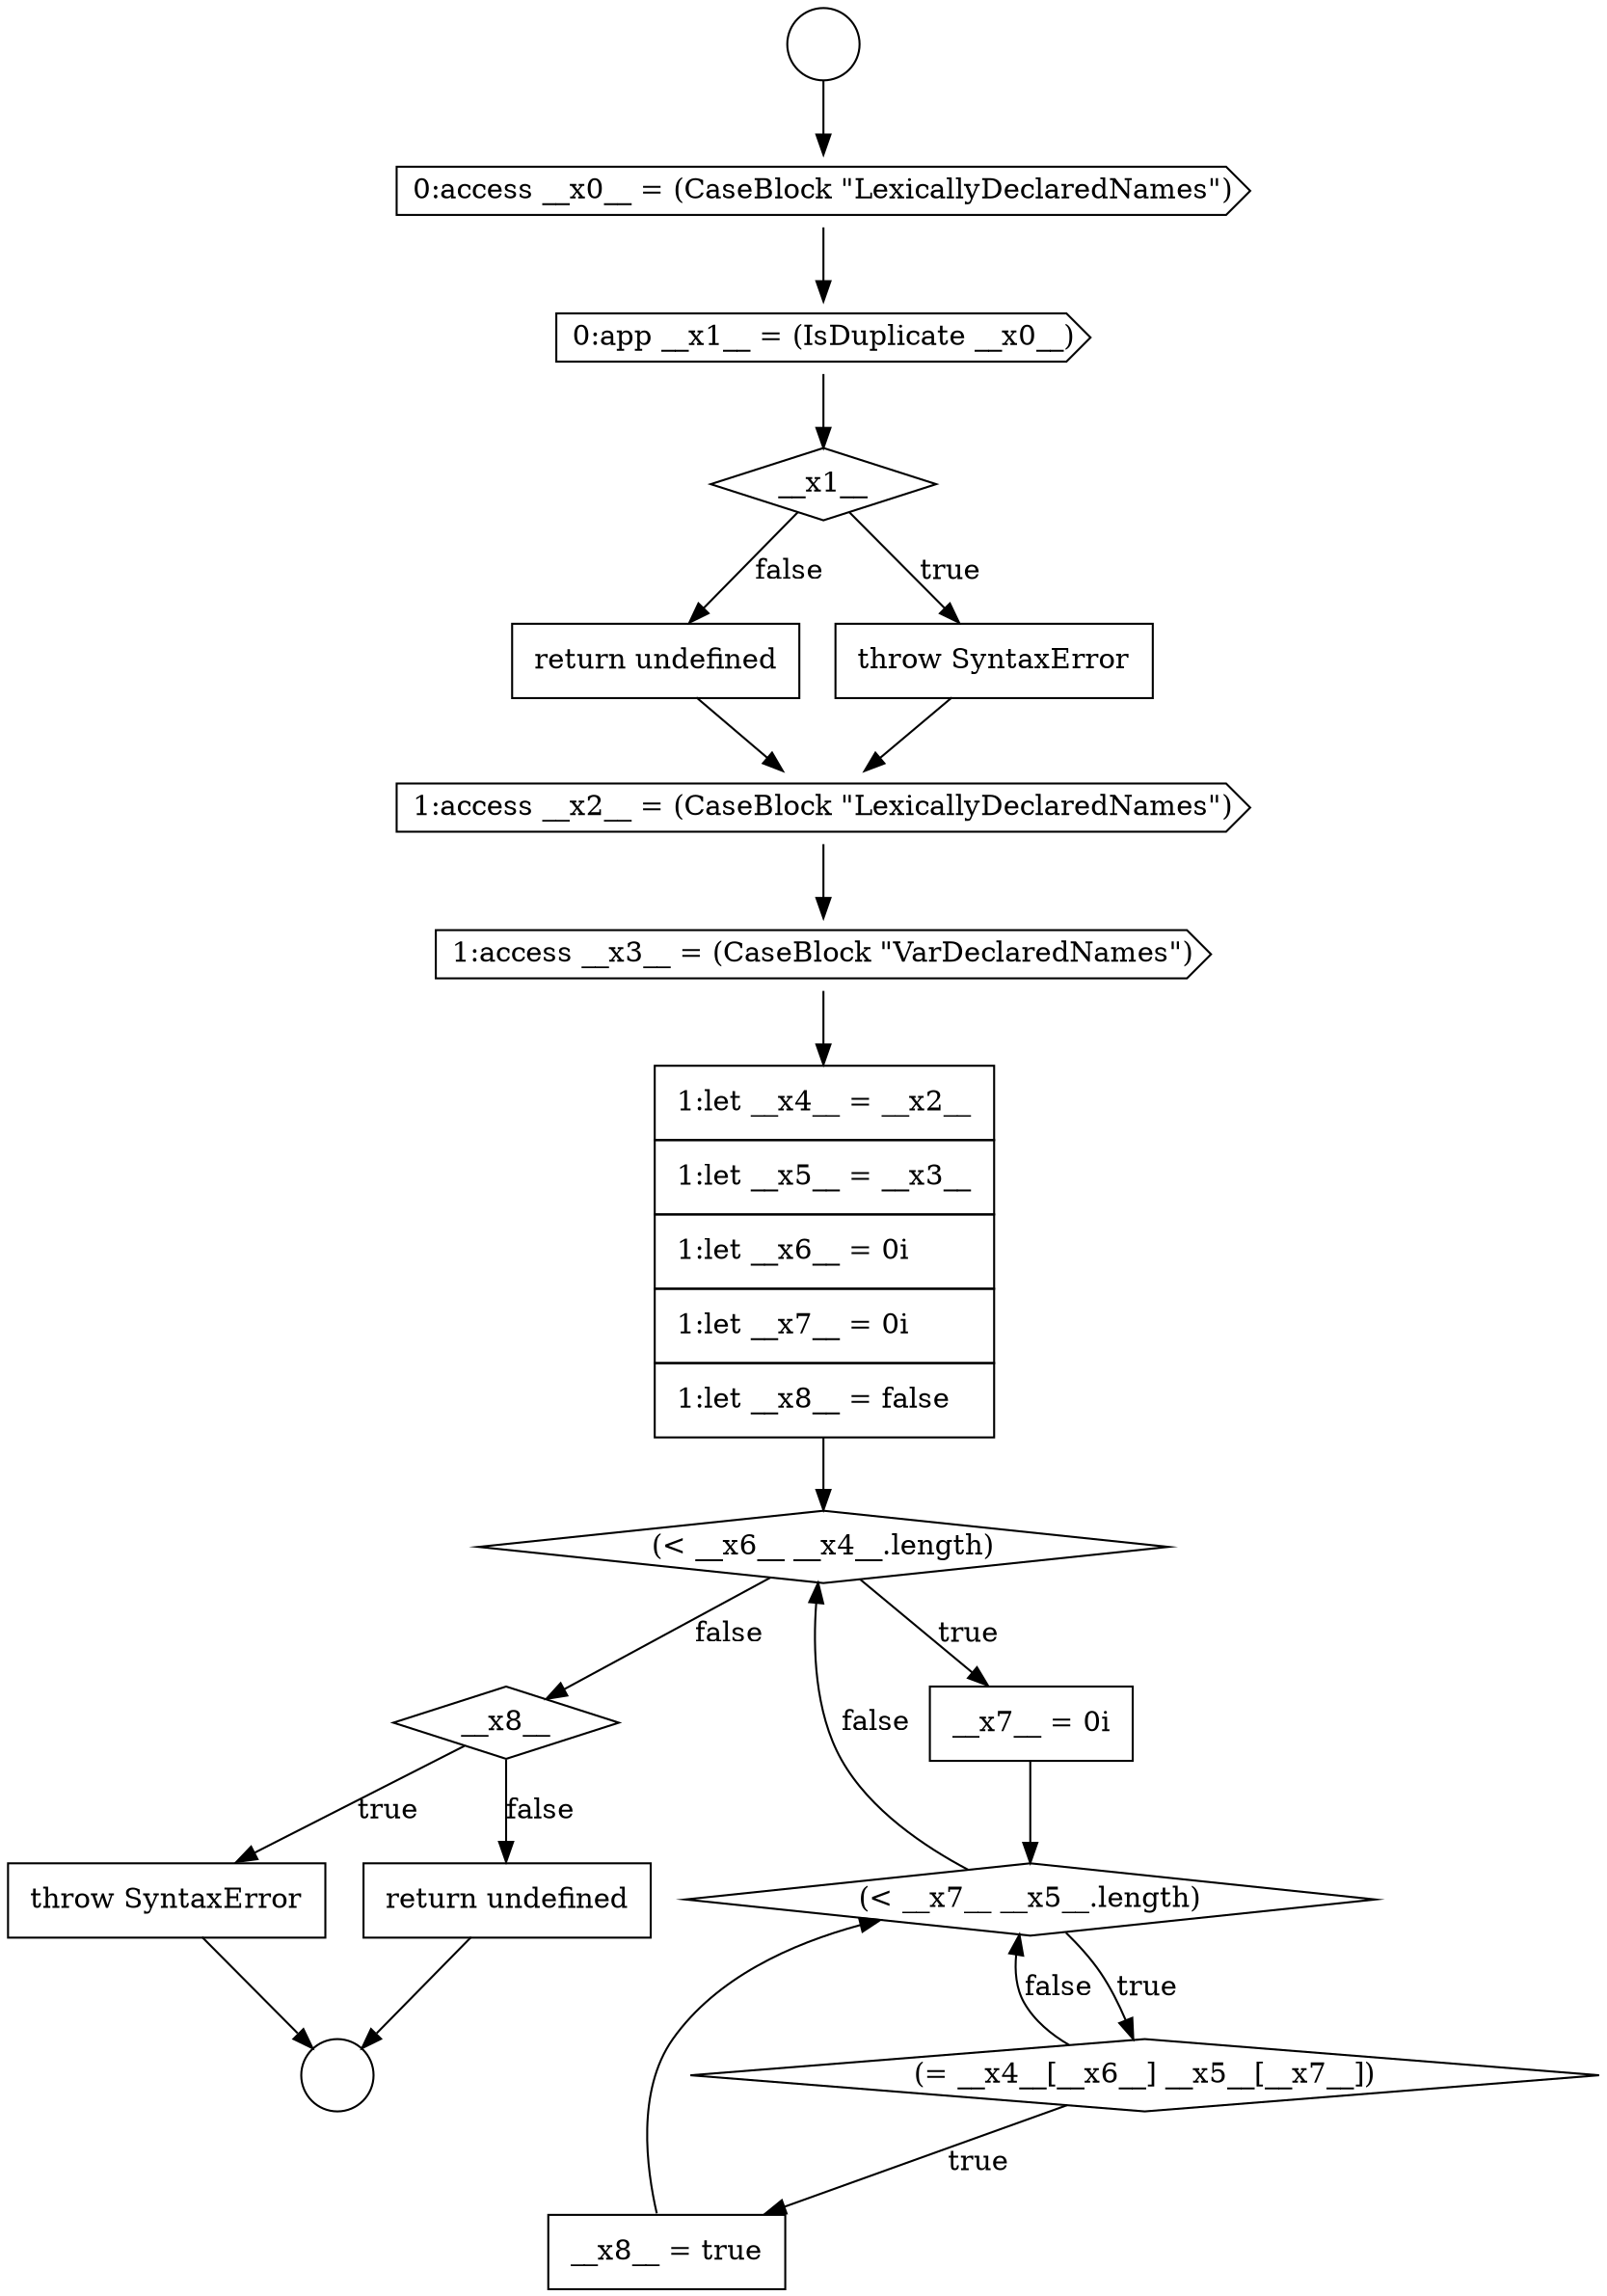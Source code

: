 digraph {
  node16319 [shape=cds, label=<<font color="black">0:access __x0__ = (CaseBlock &quot;LexicallyDeclaredNames&quot;)</font>> color="black" fillcolor="white" style=filled]
  node16323 [shape=none, margin=0, label=<<font color="black">
    <table border="0" cellborder="1" cellspacing="0" cellpadding="10">
      <tr><td align="left">return undefined</td></tr>
    </table>
  </font>> color="black" fillcolor="white" style=filled]
  node16334 [shape=none, margin=0, label=<<font color="black">
    <table border="0" cellborder="1" cellspacing="0" cellpadding="10">
      <tr><td align="left">return undefined</td></tr>
    </table>
  </font>> color="black" fillcolor="white" style=filled]
  node16317 [shape=circle label=" " color="black" fillcolor="white" style=filled]
  node16318 [shape=circle label=" " color="black" fillcolor="white" style=filled]
  node16320 [shape=cds, label=<<font color="black">0:app __x1__ = (IsDuplicate __x0__)</font>> color="black" fillcolor="white" style=filled]
  node16322 [shape=none, margin=0, label=<<font color="black">
    <table border="0" cellborder="1" cellspacing="0" cellpadding="10">
      <tr><td align="left">throw SyntaxError</td></tr>
    </table>
  </font>> color="black" fillcolor="white" style=filled]
  node16332 [shape=diamond, label=<<font color="black">__x8__</font>> color="black" fillcolor="white" style=filled]
  node16325 [shape=cds, label=<<font color="black">1:access __x3__ = (CaseBlock &quot;VarDeclaredNames&quot;)</font>> color="black" fillcolor="white" style=filled]
  node16324 [shape=cds, label=<<font color="black">1:access __x2__ = (CaseBlock &quot;LexicallyDeclaredNames&quot;)</font>> color="black" fillcolor="white" style=filled]
  node16333 [shape=none, margin=0, label=<<font color="black">
    <table border="0" cellborder="1" cellspacing="0" cellpadding="10">
      <tr><td align="left">throw SyntaxError</td></tr>
    </table>
  </font>> color="black" fillcolor="white" style=filled]
  node16328 [shape=none, margin=0, label=<<font color="black">
    <table border="0" cellborder="1" cellspacing="0" cellpadding="10">
      <tr><td align="left">__x7__ = 0i</td></tr>
    </table>
  </font>> color="black" fillcolor="white" style=filled]
  node16329 [shape=diamond, label=<<font color="black">(&lt; __x7__ __x5__.length)</font>> color="black" fillcolor="white" style=filled]
  node16330 [shape=diamond, label=<<font color="black">(= __x4__[__x6__] __x5__[__x7__])</font>> color="black" fillcolor="white" style=filled]
  node16327 [shape=diamond, label=<<font color="black">(&lt; __x6__ __x4__.length)</font>> color="black" fillcolor="white" style=filled]
  node16326 [shape=none, margin=0, label=<<font color="black">
    <table border="0" cellborder="1" cellspacing="0" cellpadding="10">
      <tr><td align="left">1:let __x4__ = __x2__</td></tr>
      <tr><td align="left">1:let __x5__ = __x3__</td></tr>
      <tr><td align="left">1:let __x6__ = 0i</td></tr>
      <tr><td align="left">1:let __x7__ = 0i</td></tr>
      <tr><td align="left">1:let __x8__ = false</td></tr>
    </table>
  </font>> color="black" fillcolor="white" style=filled]
  node16321 [shape=diamond, label=<<font color="black">__x1__</font>> color="black" fillcolor="white" style=filled]
  node16331 [shape=none, margin=0, label=<<font color="black">
    <table border="0" cellborder="1" cellspacing="0" cellpadding="10">
      <tr><td align="left">__x8__ = true</td></tr>
    </table>
  </font>> color="black" fillcolor="white" style=filled]
  node16333 -> node16318 [ color="black"]
  node16325 -> node16326 [ color="black"]
  node16327 -> node16328 [label=<<font color="black">true</font>> color="black"]
  node16327 -> node16332 [label=<<font color="black">false</font>> color="black"]
  node16331 -> node16329 [ color="black"]
  node16317 -> node16319 [ color="black"]
  node16324 -> node16325 [ color="black"]
  node16329 -> node16330 [label=<<font color="black">true</font>> color="black"]
  node16329 -> node16327 [label=<<font color="black">false</font>> color="black"]
  node16319 -> node16320 [ color="black"]
  node16323 -> node16324 [ color="black"]
  node16326 -> node16327 [ color="black"]
  node16328 -> node16329 [ color="black"]
  node16334 -> node16318 [ color="black"]
  node16321 -> node16322 [label=<<font color="black">true</font>> color="black"]
  node16321 -> node16323 [label=<<font color="black">false</font>> color="black"]
  node16332 -> node16333 [label=<<font color="black">true</font>> color="black"]
  node16332 -> node16334 [label=<<font color="black">false</font>> color="black"]
  node16322 -> node16324 [ color="black"]
  node16330 -> node16331 [label=<<font color="black">true</font>> color="black"]
  node16330 -> node16329 [label=<<font color="black">false</font>> color="black"]
  node16320 -> node16321 [ color="black"]
}
